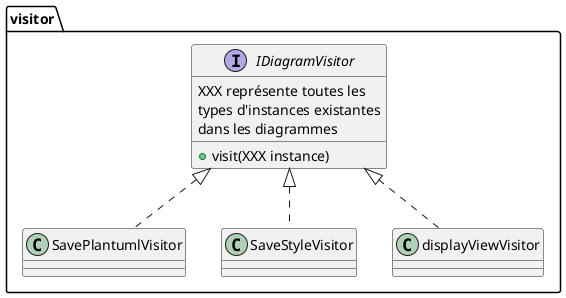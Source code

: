 @startuml
package visitor {
interface IDiagramVisitor{
	+visit(XXX instance)

	XXX représente toutes les 
	types d'instances existantes
	dans les diagrammes
}

class SavePlantumlVisitor implements IDiagramVisitor
class SaveStyleVisitor  implements IDiagramVisitor
class displayViewVisitor implements IDiagramVisitor
}
@enduml